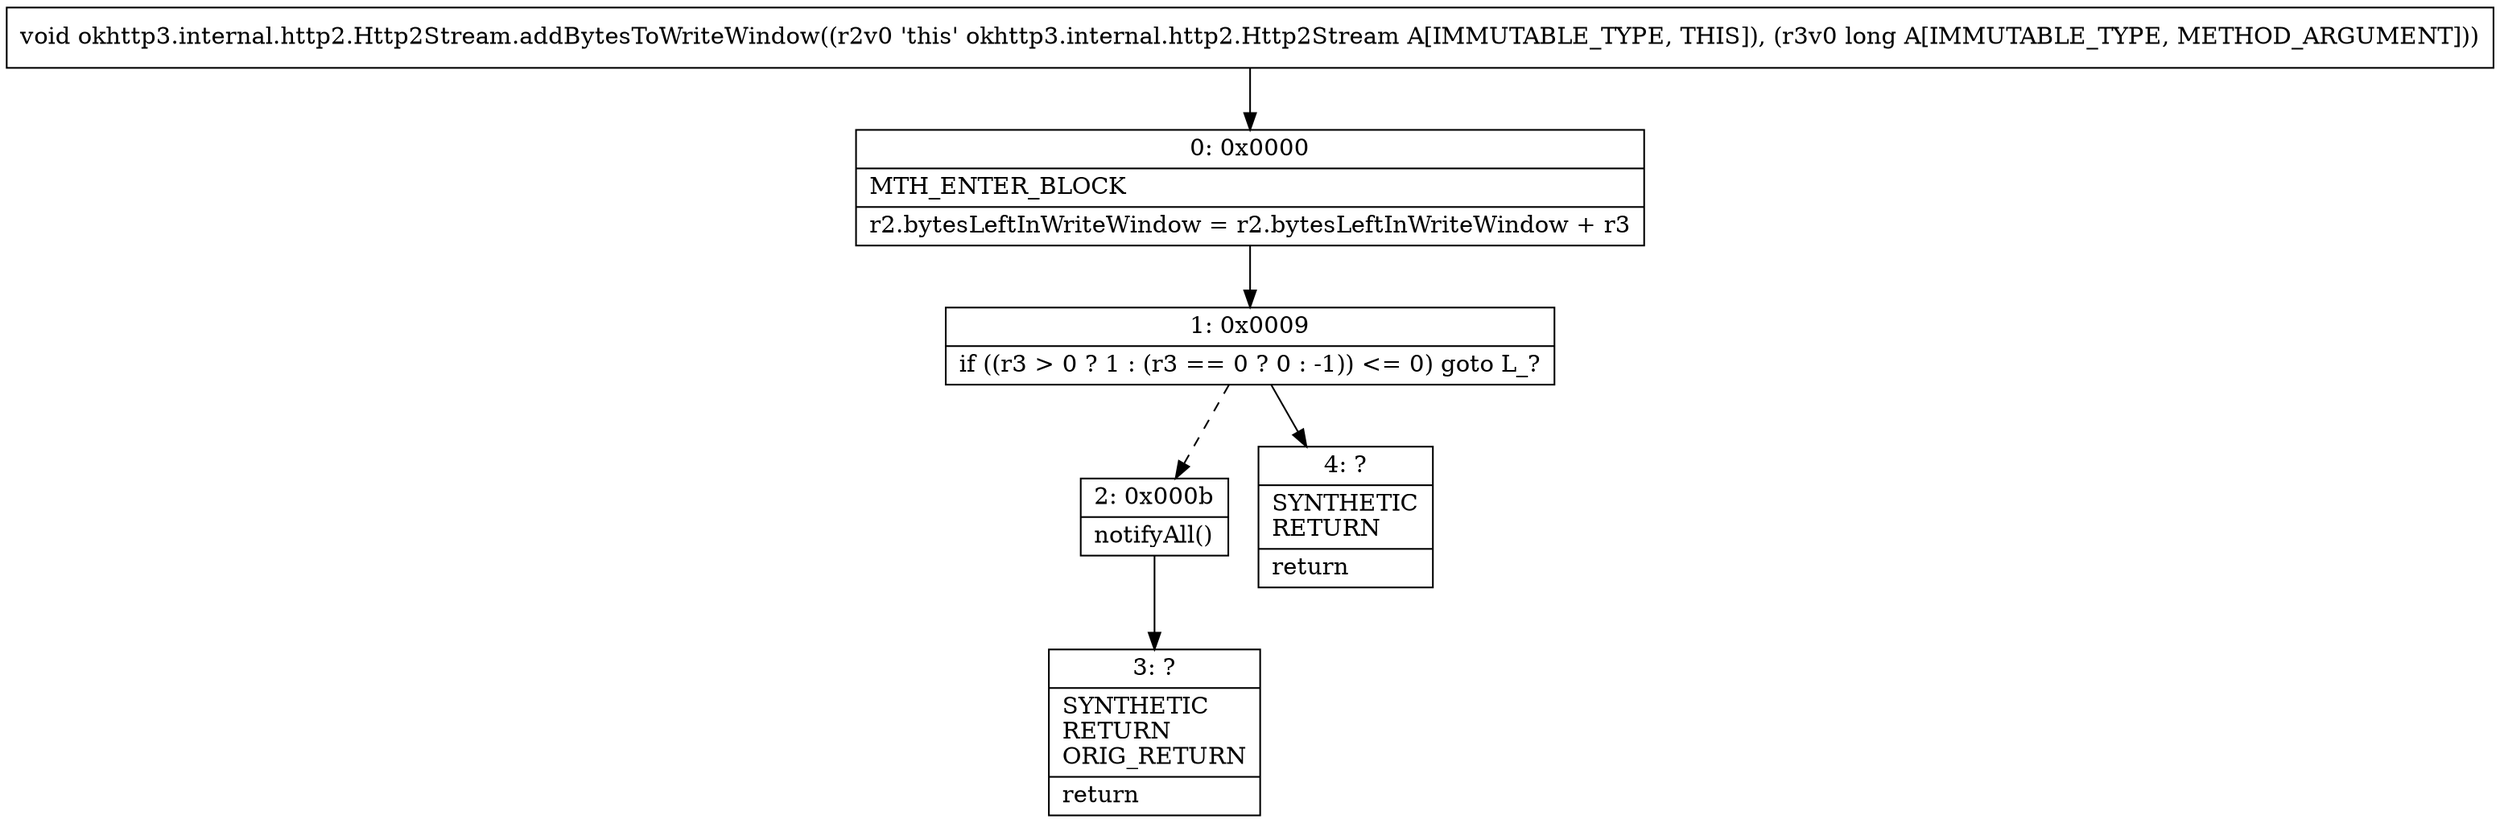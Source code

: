 digraph "CFG forokhttp3.internal.http2.Http2Stream.addBytesToWriteWindow(J)V" {
Node_0 [shape=record,label="{0\:\ 0x0000|MTH_ENTER_BLOCK\l|r2.bytesLeftInWriteWindow = r2.bytesLeftInWriteWindow + r3\l}"];
Node_1 [shape=record,label="{1\:\ 0x0009|if ((r3 \> 0 ? 1 : (r3 == 0 ? 0 : \-1)) \<= 0) goto L_?\l}"];
Node_2 [shape=record,label="{2\:\ 0x000b|notifyAll()\l}"];
Node_3 [shape=record,label="{3\:\ ?|SYNTHETIC\lRETURN\lORIG_RETURN\l|return\l}"];
Node_4 [shape=record,label="{4\:\ ?|SYNTHETIC\lRETURN\l|return\l}"];
MethodNode[shape=record,label="{void okhttp3.internal.http2.Http2Stream.addBytesToWriteWindow((r2v0 'this' okhttp3.internal.http2.Http2Stream A[IMMUTABLE_TYPE, THIS]), (r3v0 long A[IMMUTABLE_TYPE, METHOD_ARGUMENT])) }"];
MethodNode -> Node_0;
Node_0 -> Node_1;
Node_1 -> Node_2[style=dashed];
Node_1 -> Node_4;
Node_2 -> Node_3;
}

